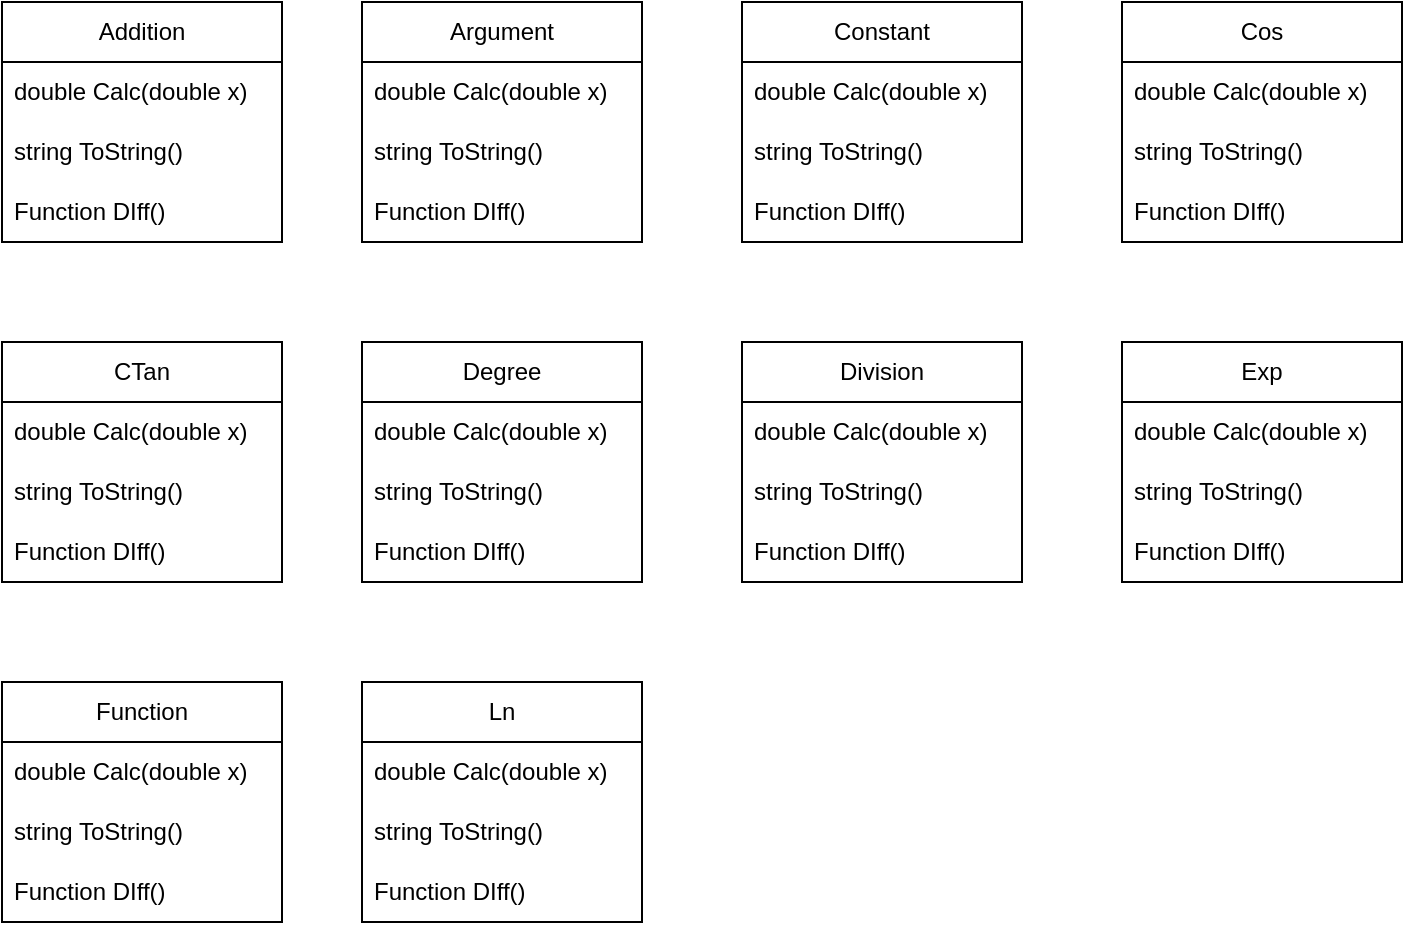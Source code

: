 <mxfile version="20.6.0" type="github">
  <diagram id="C5RBs43oDa-KdzZeNtuy" name="Page-1">
    <mxGraphModel dx="1412" dy="782" grid="1" gridSize="10" guides="1" tooltips="1" connect="1" arrows="1" fold="1" page="1" pageScale="1" pageWidth="827" pageHeight="1169" math="0" shadow="0">
      <root>
        <mxCell id="WIyWlLk6GJQsqaUBKTNV-0" />
        <mxCell id="WIyWlLk6GJQsqaUBKTNV-1" parent="WIyWlLk6GJQsqaUBKTNV-0" />
        <mxCell id="Dm6N4KXVnRgXQXpw5M3M-0" value="Addition" style="swimlane;fontStyle=0;childLayout=stackLayout;horizontal=1;startSize=30;horizontalStack=0;resizeParent=1;resizeParentMax=0;resizeLast=0;collapsible=1;marginBottom=0;whiteSpace=wrap;html=1;" vertex="1" parent="WIyWlLk6GJQsqaUBKTNV-1">
          <mxGeometry x="80" y="270" width="140" height="120" as="geometry" />
        </mxCell>
        <mxCell id="Dm6N4KXVnRgXQXpw5M3M-1" value="double Calc(double x)" style="text;strokeColor=none;fillColor=none;align=left;verticalAlign=middle;spacingLeft=4;spacingRight=4;overflow=hidden;points=[[0,0.5],[1,0.5]];portConstraint=eastwest;rotatable=0;whiteSpace=wrap;html=1;" vertex="1" parent="Dm6N4KXVnRgXQXpw5M3M-0">
          <mxGeometry y="30" width="140" height="30" as="geometry" />
        </mxCell>
        <mxCell id="Dm6N4KXVnRgXQXpw5M3M-2" value="string ToString()" style="text;strokeColor=none;fillColor=none;align=left;verticalAlign=middle;spacingLeft=4;spacingRight=4;overflow=hidden;points=[[0,0.5],[1,0.5]];portConstraint=eastwest;rotatable=0;whiteSpace=wrap;html=1;" vertex="1" parent="Dm6N4KXVnRgXQXpw5M3M-0">
          <mxGeometry y="60" width="140" height="30" as="geometry" />
        </mxCell>
        <mxCell id="Dm6N4KXVnRgXQXpw5M3M-3" value="Function DIff()" style="text;strokeColor=none;fillColor=none;align=left;verticalAlign=middle;spacingLeft=4;spacingRight=4;overflow=hidden;points=[[0,0.5],[1,0.5]];portConstraint=eastwest;rotatable=0;whiteSpace=wrap;html=1;" vertex="1" parent="Dm6N4KXVnRgXQXpw5M3M-0">
          <mxGeometry y="90" width="140" height="30" as="geometry" />
        </mxCell>
        <mxCell id="Dm6N4KXVnRgXQXpw5M3M-25" value="Argument" style="swimlane;fontStyle=0;childLayout=stackLayout;horizontal=1;startSize=30;horizontalStack=0;resizeParent=1;resizeParentMax=0;resizeLast=0;collapsible=1;marginBottom=0;whiteSpace=wrap;html=1;" vertex="1" parent="WIyWlLk6GJQsqaUBKTNV-1">
          <mxGeometry x="260" y="270" width="140" height="120" as="geometry" />
        </mxCell>
        <mxCell id="Dm6N4KXVnRgXQXpw5M3M-26" value="double Calc(double x)" style="text;strokeColor=none;fillColor=none;align=left;verticalAlign=middle;spacingLeft=4;spacingRight=4;overflow=hidden;points=[[0,0.5],[1,0.5]];portConstraint=eastwest;rotatable=0;whiteSpace=wrap;html=1;" vertex="1" parent="Dm6N4KXVnRgXQXpw5M3M-25">
          <mxGeometry y="30" width="140" height="30" as="geometry" />
        </mxCell>
        <mxCell id="Dm6N4KXVnRgXQXpw5M3M-27" value="string ToString()" style="text;strokeColor=none;fillColor=none;align=left;verticalAlign=middle;spacingLeft=4;spacingRight=4;overflow=hidden;points=[[0,0.5],[1,0.5]];portConstraint=eastwest;rotatable=0;whiteSpace=wrap;html=1;" vertex="1" parent="Dm6N4KXVnRgXQXpw5M3M-25">
          <mxGeometry y="60" width="140" height="30" as="geometry" />
        </mxCell>
        <mxCell id="Dm6N4KXVnRgXQXpw5M3M-28" value="Function DIff()" style="text;strokeColor=none;fillColor=none;align=left;verticalAlign=middle;spacingLeft=4;spacingRight=4;overflow=hidden;points=[[0,0.5],[1,0.5]];portConstraint=eastwest;rotatable=0;whiteSpace=wrap;html=1;" vertex="1" parent="Dm6N4KXVnRgXQXpw5M3M-25">
          <mxGeometry y="90" width="140" height="30" as="geometry" />
        </mxCell>
        <mxCell id="Dm6N4KXVnRgXQXpw5M3M-29" value="Constant" style="swimlane;fontStyle=0;childLayout=stackLayout;horizontal=1;startSize=30;horizontalStack=0;resizeParent=1;resizeParentMax=0;resizeLast=0;collapsible=1;marginBottom=0;whiteSpace=wrap;html=1;" vertex="1" parent="WIyWlLk6GJQsqaUBKTNV-1">
          <mxGeometry x="450" y="270" width="140" height="120" as="geometry" />
        </mxCell>
        <mxCell id="Dm6N4KXVnRgXQXpw5M3M-30" value="double Calc(double x)" style="text;strokeColor=none;fillColor=none;align=left;verticalAlign=middle;spacingLeft=4;spacingRight=4;overflow=hidden;points=[[0,0.5],[1,0.5]];portConstraint=eastwest;rotatable=0;whiteSpace=wrap;html=1;" vertex="1" parent="Dm6N4KXVnRgXQXpw5M3M-29">
          <mxGeometry y="30" width="140" height="30" as="geometry" />
        </mxCell>
        <mxCell id="Dm6N4KXVnRgXQXpw5M3M-31" value="string ToString()" style="text;strokeColor=none;fillColor=none;align=left;verticalAlign=middle;spacingLeft=4;spacingRight=4;overflow=hidden;points=[[0,0.5],[1,0.5]];portConstraint=eastwest;rotatable=0;whiteSpace=wrap;html=1;" vertex="1" parent="Dm6N4KXVnRgXQXpw5M3M-29">
          <mxGeometry y="60" width="140" height="30" as="geometry" />
        </mxCell>
        <mxCell id="Dm6N4KXVnRgXQXpw5M3M-32" value="Function DIff()" style="text;strokeColor=none;fillColor=none;align=left;verticalAlign=middle;spacingLeft=4;spacingRight=4;overflow=hidden;points=[[0,0.5],[1,0.5]];portConstraint=eastwest;rotatable=0;whiteSpace=wrap;html=1;" vertex="1" parent="Dm6N4KXVnRgXQXpw5M3M-29">
          <mxGeometry y="90" width="140" height="30" as="geometry" />
        </mxCell>
        <mxCell id="Dm6N4KXVnRgXQXpw5M3M-33" value="Cos" style="swimlane;fontStyle=0;childLayout=stackLayout;horizontal=1;startSize=30;horizontalStack=0;resizeParent=1;resizeParentMax=0;resizeLast=0;collapsible=1;marginBottom=0;whiteSpace=wrap;html=1;" vertex="1" parent="WIyWlLk6GJQsqaUBKTNV-1">
          <mxGeometry x="640" y="270" width="140" height="120" as="geometry" />
        </mxCell>
        <mxCell id="Dm6N4KXVnRgXQXpw5M3M-34" value="double Calc(double x)" style="text;strokeColor=none;fillColor=none;align=left;verticalAlign=middle;spacingLeft=4;spacingRight=4;overflow=hidden;points=[[0,0.5],[1,0.5]];portConstraint=eastwest;rotatable=0;whiteSpace=wrap;html=1;" vertex="1" parent="Dm6N4KXVnRgXQXpw5M3M-33">
          <mxGeometry y="30" width="140" height="30" as="geometry" />
        </mxCell>
        <mxCell id="Dm6N4KXVnRgXQXpw5M3M-35" value="string ToString()" style="text;strokeColor=none;fillColor=none;align=left;verticalAlign=middle;spacingLeft=4;spacingRight=4;overflow=hidden;points=[[0,0.5],[1,0.5]];portConstraint=eastwest;rotatable=0;whiteSpace=wrap;html=1;" vertex="1" parent="Dm6N4KXVnRgXQXpw5M3M-33">
          <mxGeometry y="60" width="140" height="30" as="geometry" />
        </mxCell>
        <mxCell id="Dm6N4KXVnRgXQXpw5M3M-36" value="Function DIff()" style="text;strokeColor=none;fillColor=none;align=left;verticalAlign=middle;spacingLeft=4;spacingRight=4;overflow=hidden;points=[[0,0.5],[1,0.5]];portConstraint=eastwest;rotatable=0;whiteSpace=wrap;html=1;" vertex="1" parent="Dm6N4KXVnRgXQXpw5M3M-33">
          <mxGeometry y="90" width="140" height="30" as="geometry" />
        </mxCell>
        <mxCell id="Dm6N4KXVnRgXQXpw5M3M-37" value="CTan" style="swimlane;fontStyle=0;childLayout=stackLayout;horizontal=1;startSize=30;horizontalStack=0;resizeParent=1;resizeParentMax=0;resizeLast=0;collapsible=1;marginBottom=0;whiteSpace=wrap;html=1;" vertex="1" parent="WIyWlLk6GJQsqaUBKTNV-1">
          <mxGeometry x="80" y="440" width="140" height="120" as="geometry" />
        </mxCell>
        <mxCell id="Dm6N4KXVnRgXQXpw5M3M-38" value="double Calc(double x)" style="text;strokeColor=none;fillColor=none;align=left;verticalAlign=middle;spacingLeft=4;spacingRight=4;overflow=hidden;points=[[0,0.5],[1,0.5]];portConstraint=eastwest;rotatable=0;whiteSpace=wrap;html=1;" vertex="1" parent="Dm6N4KXVnRgXQXpw5M3M-37">
          <mxGeometry y="30" width="140" height="30" as="geometry" />
        </mxCell>
        <mxCell id="Dm6N4KXVnRgXQXpw5M3M-39" value="string ToString()" style="text;strokeColor=none;fillColor=none;align=left;verticalAlign=middle;spacingLeft=4;spacingRight=4;overflow=hidden;points=[[0,0.5],[1,0.5]];portConstraint=eastwest;rotatable=0;whiteSpace=wrap;html=1;" vertex="1" parent="Dm6N4KXVnRgXQXpw5M3M-37">
          <mxGeometry y="60" width="140" height="30" as="geometry" />
        </mxCell>
        <mxCell id="Dm6N4KXVnRgXQXpw5M3M-40" value="Function DIff()" style="text;strokeColor=none;fillColor=none;align=left;verticalAlign=middle;spacingLeft=4;spacingRight=4;overflow=hidden;points=[[0,0.5],[1,0.5]];portConstraint=eastwest;rotatable=0;whiteSpace=wrap;html=1;" vertex="1" parent="Dm6N4KXVnRgXQXpw5M3M-37">
          <mxGeometry y="90" width="140" height="30" as="geometry" />
        </mxCell>
        <mxCell id="Dm6N4KXVnRgXQXpw5M3M-41" value="Degree" style="swimlane;fontStyle=0;childLayout=stackLayout;horizontal=1;startSize=30;horizontalStack=0;resizeParent=1;resizeParentMax=0;resizeLast=0;collapsible=1;marginBottom=0;whiteSpace=wrap;html=1;" vertex="1" parent="WIyWlLk6GJQsqaUBKTNV-1">
          <mxGeometry x="260" y="440" width="140" height="120" as="geometry" />
        </mxCell>
        <mxCell id="Dm6N4KXVnRgXQXpw5M3M-42" value="double Calc(double x)" style="text;strokeColor=none;fillColor=none;align=left;verticalAlign=middle;spacingLeft=4;spacingRight=4;overflow=hidden;points=[[0,0.5],[1,0.5]];portConstraint=eastwest;rotatable=0;whiteSpace=wrap;html=1;" vertex="1" parent="Dm6N4KXVnRgXQXpw5M3M-41">
          <mxGeometry y="30" width="140" height="30" as="geometry" />
        </mxCell>
        <mxCell id="Dm6N4KXVnRgXQXpw5M3M-43" value="string ToString()" style="text;strokeColor=none;fillColor=none;align=left;verticalAlign=middle;spacingLeft=4;spacingRight=4;overflow=hidden;points=[[0,0.5],[1,0.5]];portConstraint=eastwest;rotatable=0;whiteSpace=wrap;html=1;" vertex="1" parent="Dm6N4KXVnRgXQXpw5M3M-41">
          <mxGeometry y="60" width="140" height="30" as="geometry" />
        </mxCell>
        <mxCell id="Dm6N4KXVnRgXQXpw5M3M-44" value="Function DIff()" style="text;strokeColor=none;fillColor=none;align=left;verticalAlign=middle;spacingLeft=4;spacingRight=4;overflow=hidden;points=[[0,0.5],[1,0.5]];portConstraint=eastwest;rotatable=0;whiteSpace=wrap;html=1;" vertex="1" parent="Dm6N4KXVnRgXQXpw5M3M-41">
          <mxGeometry y="90" width="140" height="30" as="geometry" />
        </mxCell>
        <mxCell id="Dm6N4KXVnRgXQXpw5M3M-45" value="Division" style="swimlane;fontStyle=0;childLayout=stackLayout;horizontal=1;startSize=30;horizontalStack=0;resizeParent=1;resizeParentMax=0;resizeLast=0;collapsible=1;marginBottom=0;whiteSpace=wrap;html=1;" vertex="1" parent="WIyWlLk6GJQsqaUBKTNV-1">
          <mxGeometry x="450" y="440" width="140" height="120" as="geometry" />
        </mxCell>
        <mxCell id="Dm6N4KXVnRgXQXpw5M3M-46" value="double Calc(double x)" style="text;strokeColor=none;fillColor=none;align=left;verticalAlign=middle;spacingLeft=4;spacingRight=4;overflow=hidden;points=[[0,0.5],[1,0.5]];portConstraint=eastwest;rotatable=0;whiteSpace=wrap;html=1;" vertex="1" parent="Dm6N4KXVnRgXQXpw5M3M-45">
          <mxGeometry y="30" width="140" height="30" as="geometry" />
        </mxCell>
        <mxCell id="Dm6N4KXVnRgXQXpw5M3M-47" value="string ToString()" style="text;strokeColor=none;fillColor=none;align=left;verticalAlign=middle;spacingLeft=4;spacingRight=4;overflow=hidden;points=[[0,0.5],[1,0.5]];portConstraint=eastwest;rotatable=0;whiteSpace=wrap;html=1;" vertex="1" parent="Dm6N4KXVnRgXQXpw5M3M-45">
          <mxGeometry y="60" width="140" height="30" as="geometry" />
        </mxCell>
        <mxCell id="Dm6N4KXVnRgXQXpw5M3M-48" value="Function DIff()" style="text;strokeColor=none;fillColor=none;align=left;verticalAlign=middle;spacingLeft=4;spacingRight=4;overflow=hidden;points=[[0,0.5],[1,0.5]];portConstraint=eastwest;rotatable=0;whiteSpace=wrap;html=1;" vertex="1" parent="Dm6N4KXVnRgXQXpw5M3M-45">
          <mxGeometry y="90" width="140" height="30" as="geometry" />
        </mxCell>
        <mxCell id="Dm6N4KXVnRgXQXpw5M3M-49" value="Exp" style="swimlane;fontStyle=0;childLayout=stackLayout;horizontal=1;startSize=30;horizontalStack=0;resizeParent=1;resizeParentMax=0;resizeLast=0;collapsible=1;marginBottom=0;whiteSpace=wrap;html=1;" vertex="1" parent="WIyWlLk6GJQsqaUBKTNV-1">
          <mxGeometry x="640" y="440" width="140" height="120" as="geometry" />
        </mxCell>
        <mxCell id="Dm6N4KXVnRgXQXpw5M3M-50" value="double Calc(double x)" style="text;strokeColor=none;fillColor=none;align=left;verticalAlign=middle;spacingLeft=4;spacingRight=4;overflow=hidden;points=[[0,0.5],[1,0.5]];portConstraint=eastwest;rotatable=0;whiteSpace=wrap;html=1;" vertex="1" parent="Dm6N4KXVnRgXQXpw5M3M-49">
          <mxGeometry y="30" width="140" height="30" as="geometry" />
        </mxCell>
        <mxCell id="Dm6N4KXVnRgXQXpw5M3M-51" value="string ToString()" style="text;strokeColor=none;fillColor=none;align=left;verticalAlign=middle;spacingLeft=4;spacingRight=4;overflow=hidden;points=[[0,0.5],[1,0.5]];portConstraint=eastwest;rotatable=0;whiteSpace=wrap;html=1;" vertex="1" parent="Dm6N4KXVnRgXQXpw5M3M-49">
          <mxGeometry y="60" width="140" height="30" as="geometry" />
        </mxCell>
        <mxCell id="Dm6N4KXVnRgXQXpw5M3M-52" value="Function DIff()" style="text;strokeColor=none;fillColor=none;align=left;verticalAlign=middle;spacingLeft=4;spacingRight=4;overflow=hidden;points=[[0,0.5],[1,0.5]];portConstraint=eastwest;rotatable=0;whiteSpace=wrap;html=1;" vertex="1" parent="Dm6N4KXVnRgXQXpw5M3M-49">
          <mxGeometry y="90" width="140" height="30" as="geometry" />
        </mxCell>
        <mxCell id="Dm6N4KXVnRgXQXpw5M3M-53" value="Function" style="swimlane;fontStyle=0;childLayout=stackLayout;horizontal=1;startSize=30;horizontalStack=0;resizeParent=1;resizeParentMax=0;resizeLast=0;collapsible=1;marginBottom=0;whiteSpace=wrap;html=1;" vertex="1" parent="WIyWlLk6GJQsqaUBKTNV-1">
          <mxGeometry x="80" y="610" width="140" height="120" as="geometry" />
        </mxCell>
        <mxCell id="Dm6N4KXVnRgXQXpw5M3M-54" value="double Calc(double x)" style="text;strokeColor=none;fillColor=none;align=left;verticalAlign=middle;spacingLeft=4;spacingRight=4;overflow=hidden;points=[[0,0.5],[1,0.5]];portConstraint=eastwest;rotatable=0;whiteSpace=wrap;html=1;" vertex="1" parent="Dm6N4KXVnRgXQXpw5M3M-53">
          <mxGeometry y="30" width="140" height="30" as="geometry" />
        </mxCell>
        <mxCell id="Dm6N4KXVnRgXQXpw5M3M-55" value="string ToString()" style="text;strokeColor=none;fillColor=none;align=left;verticalAlign=middle;spacingLeft=4;spacingRight=4;overflow=hidden;points=[[0,0.5],[1,0.5]];portConstraint=eastwest;rotatable=0;whiteSpace=wrap;html=1;" vertex="1" parent="Dm6N4KXVnRgXQXpw5M3M-53">
          <mxGeometry y="60" width="140" height="30" as="geometry" />
        </mxCell>
        <mxCell id="Dm6N4KXVnRgXQXpw5M3M-56" value="Function DIff()" style="text;strokeColor=none;fillColor=none;align=left;verticalAlign=middle;spacingLeft=4;spacingRight=4;overflow=hidden;points=[[0,0.5],[1,0.5]];portConstraint=eastwest;rotatable=0;whiteSpace=wrap;html=1;" vertex="1" parent="Dm6N4KXVnRgXQXpw5M3M-53">
          <mxGeometry y="90" width="140" height="30" as="geometry" />
        </mxCell>
        <mxCell id="Dm6N4KXVnRgXQXpw5M3M-57" value="Ln" style="swimlane;fontStyle=0;childLayout=stackLayout;horizontal=1;startSize=30;horizontalStack=0;resizeParent=1;resizeParentMax=0;resizeLast=0;collapsible=1;marginBottom=0;whiteSpace=wrap;html=1;" vertex="1" parent="WIyWlLk6GJQsqaUBKTNV-1">
          <mxGeometry x="260" y="610" width="140" height="120" as="geometry" />
        </mxCell>
        <mxCell id="Dm6N4KXVnRgXQXpw5M3M-58" value="double Calc(double x)" style="text;strokeColor=none;fillColor=none;align=left;verticalAlign=middle;spacingLeft=4;spacingRight=4;overflow=hidden;points=[[0,0.5],[1,0.5]];portConstraint=eastwest;rotatable=0;whiteSpace=wrap;html=1;" vertex="1" parent="Dm6N4KXVnRgXQXpw5M3M-57">
          <mxGeometry y="30" width="140" height="30" as="geometry" />
        </mxCell>
        <mxCell id="Dm6N4KXVnRgXQXpw5M3M-59" value="string ToString()" style="text;strokeColor=none;fillColor=none;align=left;verticalAlign=middle;spacingLeft=4;spacingRight=4;overflow=hidden;points=[[0,0.5],[1,0.5]];portConstraint=eastwest;rotatable=0;whiteSpace=wrap;html=1;" vertex="1" parent="Dm6N4KXVnRgXQXpw5M3M-57">
          <mxGeometry y="60" width="140" height="30" as="geometry" />
        </mxCell>
        <mxCell id="Dm6N4KXVnRgXQXpw5M3M-60" value="Function DIff()" style="text;strokeColor=none;fillColor=none;align=left;verticalAlign=middle;spacingLeft=4;spacingRight=4;overflow=hidden;points=[[0,0.5],[1,0.5]];portConstraint=eastwest;rotatable=0;whiteSpace=wrap;html=1;" vertex="1" parent="Dm6N4KXVnRgXQXpw5M3M-57">
          <mxGeometry y="90" width="140" height="30" as="geometry" />
        </mxCell>
      </root>
    </mxGraphModel>
  </diagram>
</mxfile>
